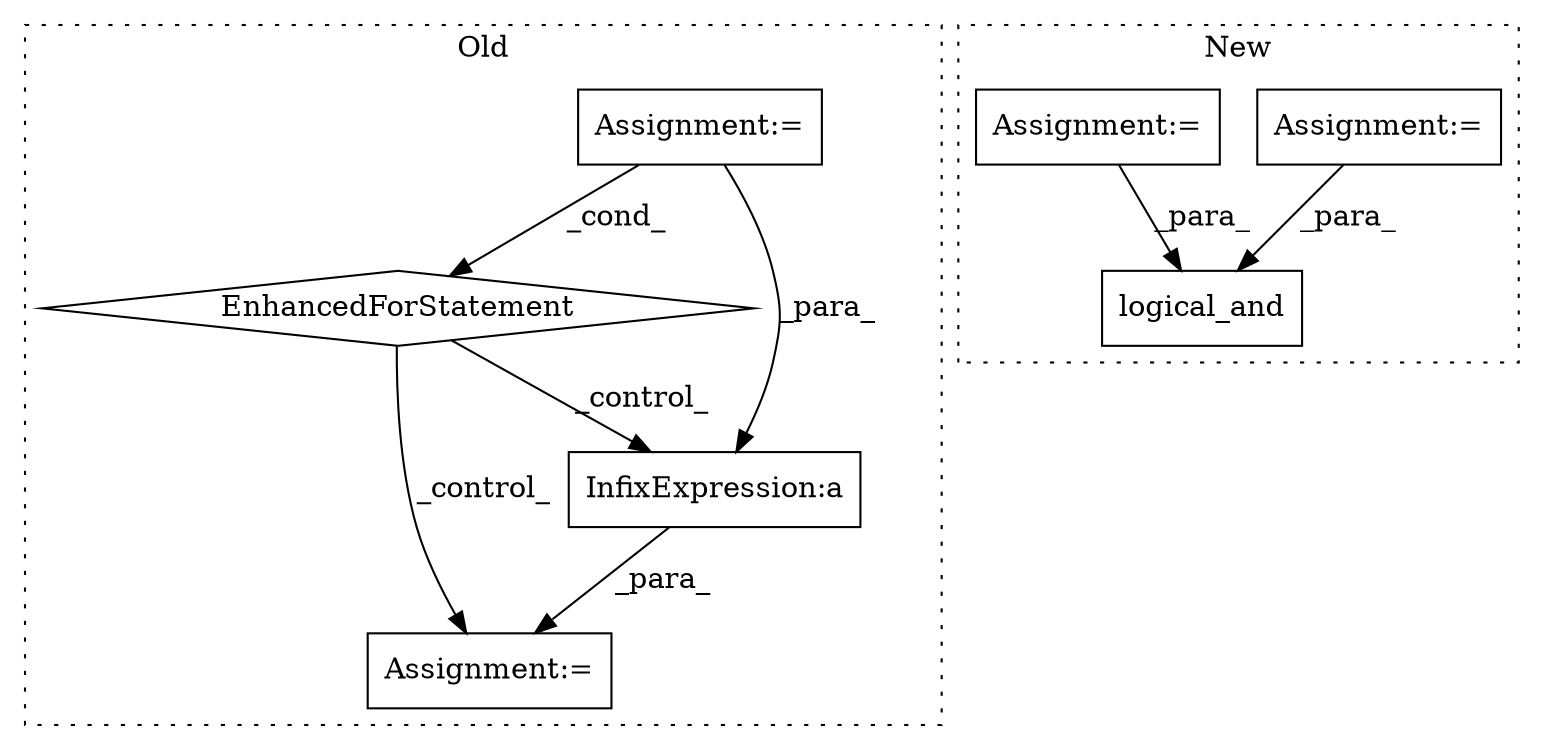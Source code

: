 digraph G {
subgraph cluster0 {
1 [label="EnhancedForStatement" a="70" s="837,904" l="53,2" shape="diamond"];
4 [label="Assignment:=" a="7" s="837,904" l="53,2" shape="box"];
6 [label="Assignment:=" a="7" s="1175" l="1" shape="box"];
7 [label="InfixExpression:a" a="27" s="1187" l="3" shape="box"];
label = "Old";
style="dotted";
}
subgraph cluster1 {
2 [label="logical_and" a="32" s="1423,1450" l="12,1" shape="box"];
3 [label="Assignment:=" a="7" s="1314" l="1" shape="box"];
5 [label="Assignment:=" a="7" s="1169" l="1" shape="box"];
label = "New";
style="dotted";
}
1 -> 6 [label="_control_"];
1 -> 7 [label="_control_"];
3 -> 2 [label="_para_"];
4 -> 1 [label="_cond_"];
4 -> 7 [label="_para_"];
5 -> 2 [label="_para_"];
7 -> 6 [label="_para_"];
}